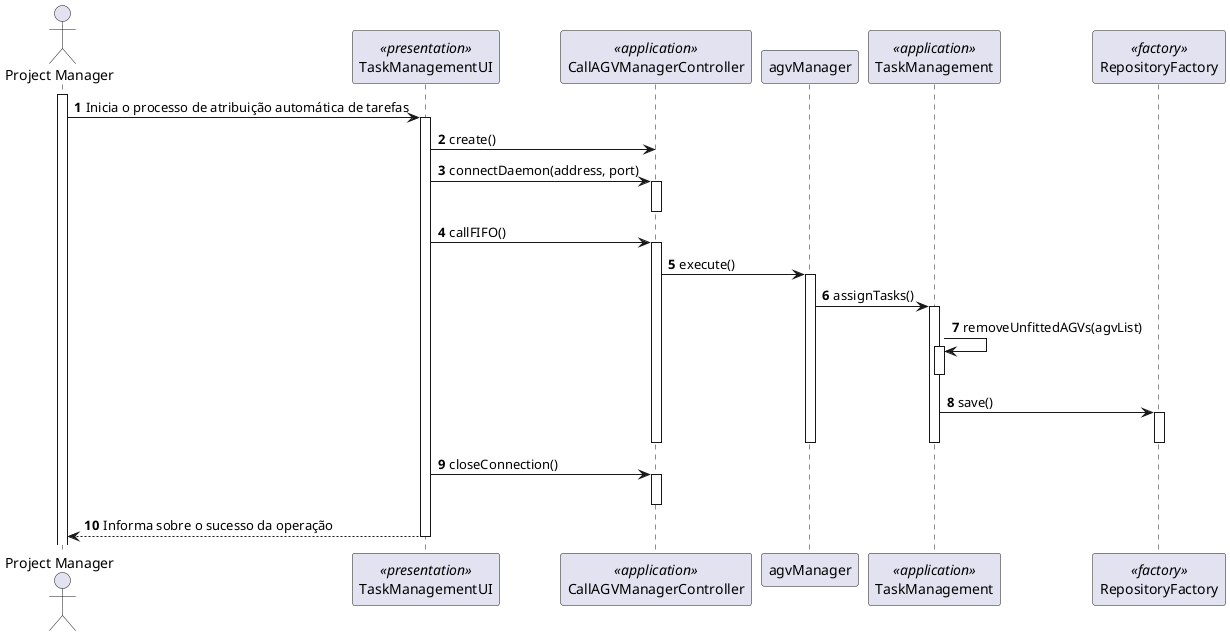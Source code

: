 @startuml

autonumber
actor "Project Manager" as PM
participant TaskManagementUI as UI <<presentation>>
participant CallAGVManagerController as controller <<application>>
participant agvManager as server
participant TaskManagement as taskManagement <<application>>

participant RepositoryFactory as factory <<factory>>

activate PM
PM -> UI : Inicia o processo de atribuição automática de tarefas
activate UI

UI -> controller : create()

UI -> controller : connectDaemon(address, port)
activate controller
deactivate controller

UI -> controller : callFIFO()
activate controller


controller -> server : execute()
activate server

server -> taskManagement : assignTasks()
activate taskManagement

taskManagement -> taskManagement ++: removeUnfittedAGVs(agvList)
deactivate taskManagement

taskManagement -> factory : save()
activate factory
deactivate factory

deactivate taskManagement

deactivate server

deactivate controller

UI -> controller : closeConnection()
activate controller
deactivate controller

UI --> PM : Informa sobre o sucesso da operação

deactivate UI

@enduml